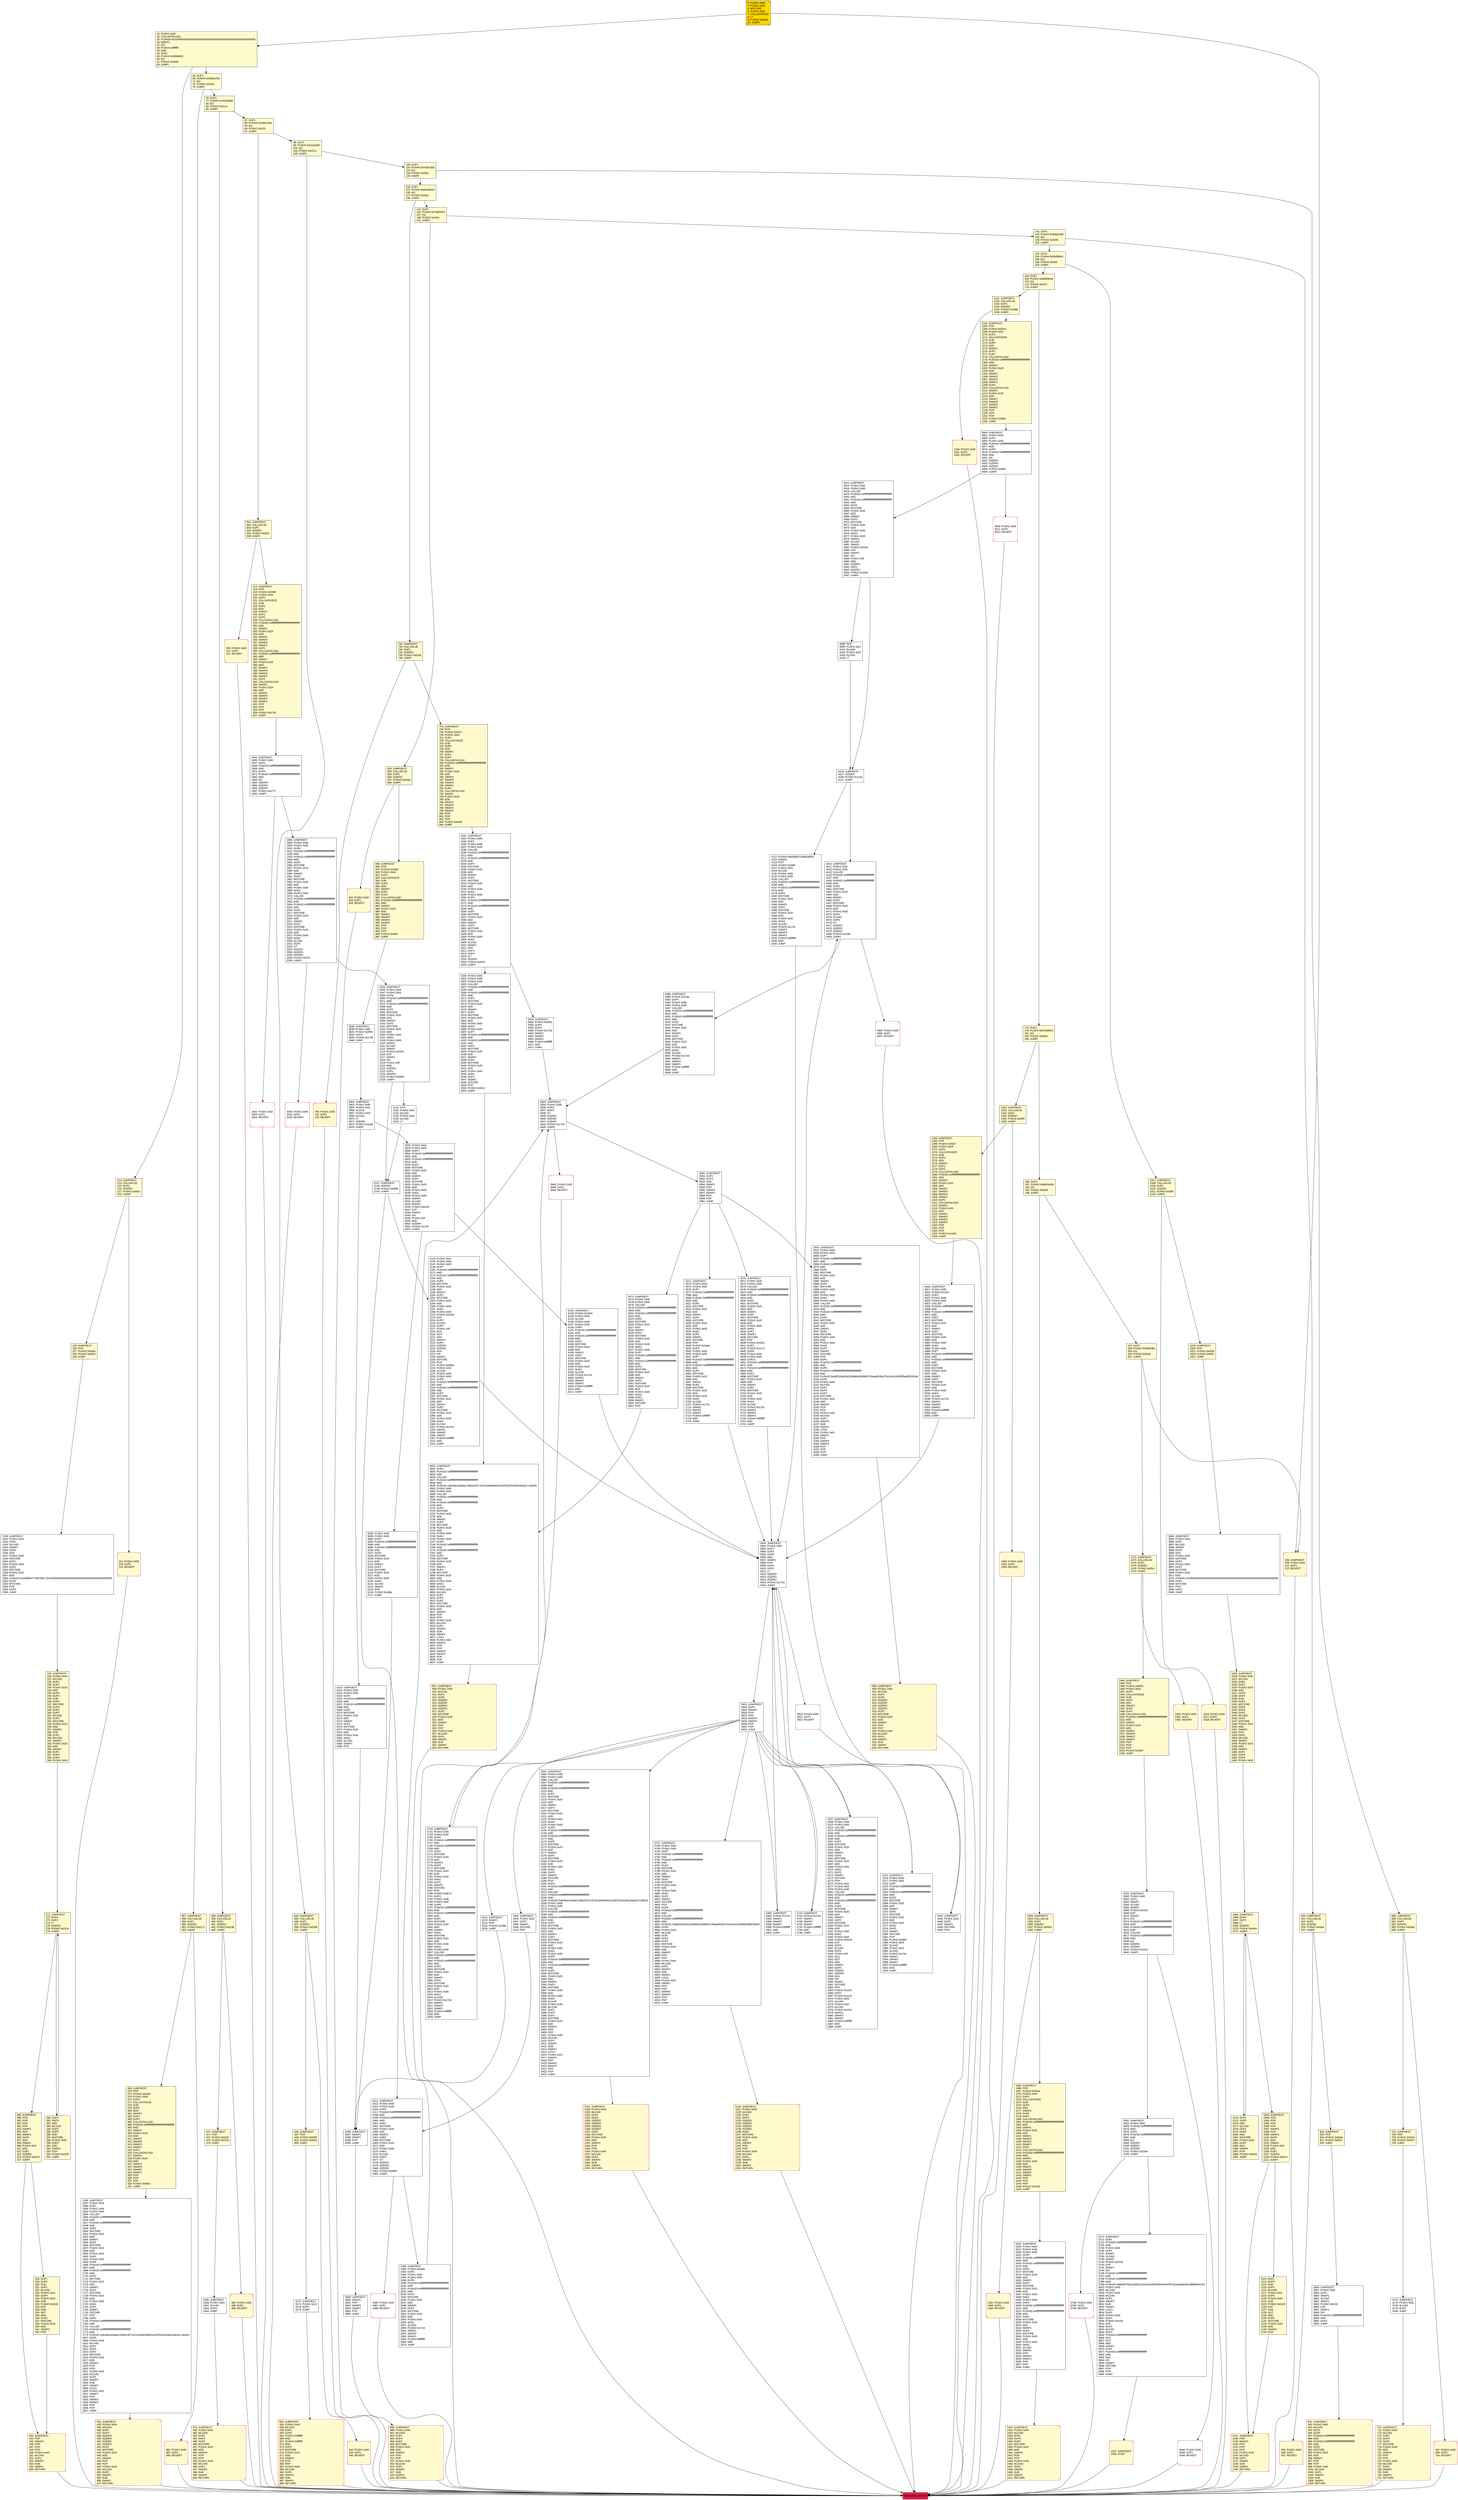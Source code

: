 digraph G {
bgcolor=transparent rankdir=UD;
node [shape=box style=filled color=black fillcolor=white fontname=arial fontcolor=black];
928 [label="928: PUSH1 0x00\l930: DUP1\l931: REVERT\l" fillcolor=lemonchiffon shape=Msquare color=crimson ];
76 [label="76: DUP1\l77: PUSH4 0x18160ddd\l82: EQ\l83: PUSH2 0x01ca\l86: JUMPI\l" fillcolor=lemonchiffon ];
3602 [label="3602: JUMPDEST\l3603: DUP4\l3604: PUSH20 0xffffffffffffffffffffffffffffffffffffffff\l3625: AND\l3626: CALLER\l3627: PUSH20 0xffffffffffffffffffffffffffffffffffffffff\l3648: AND\l3649: PUSH32 0x8c5be1e5ebec7d5bd14f71427d1e84f3dd0314c0f7b2291e5b200ac8c7c3b925\l3682: PUSH1 0x06\l3684: PUSH1 0x00\l3686: CALLER\l3687: PUSH20 0xffffffffffffffffffffffffffffffffffffffff\l3708: AND\l3709: PUSH20 0xffffffffffffffffffffffffffffffffffffffff\l3730: AND\l3731: DUP2\l3732: MSTORE\l3733: PUSH1 0x20\l3735: ADD\l3736: SWAP1\l3737: DUP2\l3738: MSTORE\l3739: PUSH1 0x20\l3741: ADD\l3742: PUSH1 0x00\l3744: SHA3\l3745: PUSH1 0x00\l3747: DUP9\l3748: PUSH20 0xffffffffffffffffffffffffffffffffffffffff\l3769: AND\l3770: PUSH20 0xffffffffffffffffffffffffffffffffffffffff\l3791: AND\l3792: DUP2\l3793: MSTORE\l3794: PUSH1 0x20\l3796: ADD\l3797: SWAP1\l3798: DUP2\l3799: MSTORE\l3800: PUSH1 0x20\l3802: ADD\l3803: PUSH1 0x00\l3805: SHA3\l3806: SLOAD\l3807: PUSH1 0x40\l3809: MLOAD\l3810: DUP1\l3811: DUP3\l3812: DUP2\l3813: MSTORE\l3814: PUSH1 0x20\l3816: ADD\l3817: SWAP2\l3818: POP\l3819: POP\l3820: PUSH1 0x40\l3822: MLOAD\l3823: DUP1\l3824: SWAP2\l3825: SUB\l3826: SWAP1\l3827: LOG3\l3828: PUSH1 0x01\l3830: SWAP2\l3831: POP\l3832: POP\l3833: SWAP3\l3834: SWAP2\l3835: POP\l3836: POP\l3837: JUMP\l" ];
213 [label="213: JUMPDEST\l214: CALLVALUE\l215: DUP1\l216: ISZERO\l217: PUSH2 0x00e1\l220: JUMPI\l" fillcolor=lemonchiffon ];
689 [label="689: JUMPDEST\l690: CALLVALUE\l691: DUP1\l692: ISZERO\l693: PUSH2 0x02bd\l696: JUMPI\l" fillcolor=lemonchiffon ];
5950 [label="5950: JUMPDEST\l5951: DUP2\l5952: DUP4\l5953: SUB\l5954: SWAP1\l5955: POP\l5956: SWAP3\l5957: SWAP2\l5958: POP\l5959: POP\l5960: JUMP\l" ];
4009 [label="4009: PUSH1 0x00\l4011: DUP1\l4012: REVERT\l" shape=Msquare color=crimson ];
4570 [label="4570: JUMPDEST\l4571: PUSH1 0x05\l4573: PUSH1 0x00\l4575: CALLER\l4576: PUSH20 0xffffffffffffffffffffffffffffffffffffffff\l4597: AND\l4598: PUSH20 0xffffffffffffffffffffffffffffffffffffffff\l4619: AND\l4620: DUP2\l4621: MSTORE\l4622: PUSH1 0x20\l4624: ADD\l4625: SWAP1\l4626: DUP2\l4627: MSTORE\l4628: PUSH1 0x20\l4630: ADD\l4631: PUSH1 0x00\l4633: SHA3\l4634: DUP2\l4635: SWAP1\l4636: SSTORE\l4637: POP\l4638: PUSH2 0x1281\l4641: DUP2\l4642: PUSH2 0x1273\l4645: DUP6\l4646: PUSH1 0x05\l4648: PUSH1 0x00\l4650: DUP10\l4651: PUSH20 0xffffffffffffffffffffffffffffffffffffffff\l4672: AND\l4673: PUSH20 0xffffffffffffffffffffffffffffffffffffffff\l4694: AND\l4695: DUP2\l4696: MSTORE\l4697: PUSH1 0x20\l4699: ADD\l4700: SWAP1\l4701: DUP2\l4702: MSTORE\l4703: PUSH1 0x20\l4705: ADD\l4706: PUSH1 0x00\l4708: SHA3\l4709: SLOAD\l4710: PUSH2 0x170c\l4713: SWAP1\l4714: SWAP2\l4715: SWAP1\l4716: PUSH4 0xffffffff\l4721: AND\l4722: JUMP\l" ];
271 [label="271: JUMPDEST\l272: DUP4\l273: DUP2\l274: LT\l275: ISZERO\l276: PUSH2 0x012a\l279: JUMPI\l" fillcolor=lemonchiffon ];
2571 [label="2571: JUMPDEST\l2572: PUSH1 0x05\l2574: PUSH1 0x00\l2576: DUP7\l2577: PUSH20 0xffffffffffffffffffffffffffffffffffffffff\l2598: AND\l2599: PUSH20 0xffffffffffffffffffffffffffffffffffffffff\l2620: AND\l2621: DUP2\l2622: MSTORE\l2623: PUSH1 0x20\l2625: ADD\l2626: SWAP1\l2627: DUP2\l2628: MSTORE\l2629: PUSH1 0x20\l2631: ADD\l2632: PUSH1 0x00\l2634: SHA3\l2635: DUP2\l2636: SWAP1\l2637: SSTORE\l2638: POP\l2639: PUSH2 0x0aa0\l2642: DUP3\l2643: PUSH1 0x05\l2645: PUSH1 0x00\l2647: DUP7\l2648: PUSH20 0xffffffffffffffffffffffffffffffffffffffff\l2669: AND\l2670: PUSH20 0xffffffffffffffffffffffffffffffffffffffff\l2691: AND\l2692: DUP2\l2693: MSTORE\l2694: PUSH1 0x20\l2696: ADD\l2697: SWAP1\l2698: DUP2\l2699: MSTORE\l2700: PUSH1 0x20\l2702: ADD\l2703: PUSH1 0x00\l2705: SHA3\l2706: SLOAD\l2707: PUSH2 0x170c\l2710: SWAP1\l2711: SWAP2\l2712: SWAP1\l2713: PUSH4 0xffffffff\l2718: AND\l2719: JUMP\l" ];
1327 [label="1327: JUMPDEST\l1328: PUSH1 0x40\l1330: MLOAD\l1331: DUP1\l1332: DUP3\l1333: ISZERO\l1334: ISZERO\l1335: ISZERO\l1336: ISZERO\l1337: DUP2\l1338: MSTORE\l1339: PUSH1 0x20\l1341: ADD\l1342: SWAP2\l1343: POP\l1344: POP\l1345: PUSH1 0x40\l1347: MLOAD\l1348: DUP1\l1349: SWAP2\l1350: SUB\l1351: SWAP1\l1352: RETURN\l" fillcolor=lemonchiffon shape=Msquare color=crimson ];
2485 [label="2485: PUSH1 0x00\l2487: DUP1\l2488: REVERT\l" shape=Msquare color=crimson ];
2404 [label="2404: JUMPDEST\l2405: PUSH1 0x02\l2407: DUP2\l2408: SWAP1\l2409: SSTORE\l2410: POP\l" ];
697 [label="697: PUSH1 0x00\l699: DUP1\l700: REVERT\l" fillcolor=lemonchiffon shape=Msquare color=crimson ];
1450 [label="1450: JUMPDEST\l1451: PUSH1 0x40\l1453: MLOAD\l1454: DUP1\l1455: DUP3\l1456: DUP2\l1457: MSTORE\l1458: PUSH1 0x20\l1460: ADD\l1461: SWAP2\l1462: POP\l1463: POP\l1464: PUSH1 0x40\l1466: MLOAD\l1467: DUP1\l1468: SWAP2\l1469: SUB\l1470: SWAP1\l1471: RETURN\l" fillcolor=lemonchiffon shape=Msquare color=crimson ];
3175 [label="3175: JUMPDEST\l3176: PUSH1 0x02\l3178: SLOAD\l3179: DUP2\l3180: JUMP\l" ];
807 [label="807: JUMPDEST\l808: PUSH1 0x40\l810: MLOAD\l811: DUP1\l812: DUP3\l813: ISZERO\l814: ISZERO\l815: ISZERO\l816: ISZERO\l817: DUP2\l818: MSTORE\l819: PUSH1 0x20\l821: ADD\l822: SWAP2\l823: POP\l824: POP\l825: PUSH1 0x40\l827: MLOAD\l828: DUP1\l829: SWAP2\l830: SUB\l831: SWAP1\l832: RETURN\l" fillcolor=lemonchiffon shape=Msquare color=crimson ];
298 [label="298: JUMPDEST\l299: POP\l300: POP\l301: POP\l302: POP\l303: SWAP1\l304: POP\l305: SWAP1\l306: DUP2\l307: ADD\l308: SWAP1\l309: PUSH1 0x1f\l311: AND\l312: DUP1\l313: ISZERO\l314: PUSH2 0x0157\l317: JUMPI\l" fillcolor=lemonchiffon ];
4488 [label="4488: JUMPDEST\l4489: PUSH2 0x11da\l4492: DUP4\l4493: PUSH1 0x05\l4495: PUSH1 0x00\l4497: CALLER\l4498: PUSH20 0xffffffffffffffffffffffffffffffffffffffff\l4519: AND\l4520: PUSH20 0xffffffffffffffffffffffffffffffffffffffff\l4541: AND\l4542: DUP2\l4543: MSTORE\l4544: PUSH1 0x20\l4546: ADD\l4547: SWAP1\l4548: DUP2\l4549: MSTORE\l4550: PUSH1 0x20\l4552: ADD\l4553: PUSH1 0x00\l4555: SHA3\l4556: SLOAD\l4557: PUSH2 0x172d\l4560: SWAP1\l4561: SWAP2\l4562: SWAP1\l4563: PUSH4 0xffffffff\l4568: AND\l4569: JUMP\l" ];
369 [label="369: JUMPDEST\l370: POP\l371: PUSH2 0x01b0\l374: PUSH1 0x04\l376: DUP1\l377: CALLDATASIZE\l378: SUB\l379: DUP2\l380: ADD\l381: SWAP1\l382: DUP1\l383: DUP1\l384: CALLDATALOAD\l385: PUSH20 0xffffffffffffffffffffffffffffffffffffffff\l406: AND\l407: SWAP1\l408: PUSH1 0x20\l410: ADD\l411: SWAP1\l412: SWAP3\l413: SWAP2\l414: SWAP1\l415: DUP1\l416: CALLDATALOAD\l417: SWAP1\l418: PUSH1 0x20\l420: ADD\l421: SWAP1\l422: SWAP3\l423: SWAP2\l424: SWAP1\l425: POP\l426: POP\l427: POP\l428: PUSH2 0x063c\l431: JUMP\l" fillcolor=lemonchiffon ];
642 [label="642: PUSH1 0x00\l644: DUP1\l645: REVERT\l" fillcolor=lemonchiffon shape=Msquare color=crimson ];
4484 [label="4484: PUSH1 0x00\l4486: DUP1\l4487: REVERT\l" shape=Msquare color=crimson ];
3856 [label="3856: JUMPDEST\l3857: PUSH1 0x00\l3859: DUP1\l3860: SWAP1\l3861: SLOAD\l3862: SWAP1\l3863: PUSH2 0x0100\l3866: EXP\l3867: SWAP1\l3868: DIV\l3869: PUSH20 0xffffffffffffffffffffffffffffffffffffffff\l3890: AND\l3891: DUP2\l3892: JUMP\l" ];
1159 [label="1159: PUSH1 0x00\l1161: DUP1\l1162: REVERT\l" fillcolor=lemonchiffon shape=Msquare color=crimson ];
1596 [label="1596: JUMPDEST\l1597: PUSH1 0x00\l1599: DUP2\l1600: PUSH1 0x06\l1602: PUSH1 0x00\l1604: CALLER\l1605: PUSH20 0xffffffffffffffffffffffffffffffffffffffff\l1626: AND\l1627: PUSH20 0xffffffffffffffffffffffffffffffffffffffff\l1648: AND\l1649: DUP2\l1650: MSTORE\l1651: PUSH1 0x20\l1653: ADD\l1654: SWAP1\l1655: DUP2\l1656: MSTORE\l1657: PUSH1 0x20\l1659: ADD\l1660: PUSH1 0x00\l1662: SHA3\l1663: PUSH1 0x00\l1665: DUP6\l1666: PUSH20 0xffffffffffffffffffffffffffffffffffffffff\l1687: AND\l1688: PUSH20 0xffffffffffffffffffffffffffffffffffffffff\l1709: AND\l1710: DUP2\l1711: MSTORE\l1712: PUSH1 0x20\l1714: ADD\l1715: SWAP1\l1716: DUP2\l1717: MSTORE\l1718: PUSH1 0x20\l1720: ADD\l1721: PUSH1 0x00\l1723: SHA3\l1724: DUP2\l1725: SWAP1\l1726: SSTORE\l1727: POP\l1728: DUP3\l1729: PUSH20 0xffffffffffffffffffffffffffffffffffffffff\l1750: AND\l1751: CALLER\l1752: PUSH20 0xffffffffffffffffffffffffffffffffffffffff\l1773: AND\l1774: PUSH32 0x8c5be1e5ebec7d5bd14f71427d1e84f3dd0314c0f7b2291e5b200ac8c7c3b925\l1807: DUP5\l1808: PUSH1 0x40\l1810: MLOAD\l1811: DUP1\l1812: DUP3\l1813: DUP2\l1814: MSTORE\l1815: PUSH1 0x20\l1817: ADD\l1818: SWAP2\l1819: POP\l1820: POP\l1821: PUSH1 0x40\l1823: MLOAD\l1824: DUP1\l1825: SWAP2\l1826: SUB\l1827: SWAP1\l1828: LOG3\l1829: PUSH1 0x01\l1831: SWAP1\l1832: POP\l1833: SWAP3\l1834: SWAP2\l1835: POP\l1836: POP\l1837: JUMP\l" ];
655 [label="655: JUMPDEST\l656: PUSH1 0x40\l658: MLOAD\l659: DUP1\l660: DUP3\l661: PUSH4 0xffffffff\l666: AND\l667: PUSH4 0xffffffff\l672: AND\l673: DUP2\l674: MSTORE\l675: PUSH1 0x20\l677: ADD\l678: SWAP2\l679: POP\l680: POP\l681: PUSH1 0x40\l683: MLOAD\l684: DUP1\l685: SWAP2\l686: SUB\l687: SWAP1\l688: RETURN\l" fillcolor=lemonchiffon shape=Msquare color=crimson ];
920 [label="920: JUMPDEST\l921: CALLVALUE\l922: DUP1\l923: ISZERO\l924: PUSH2 0x03a4\l927: JUMPI\l" fillcolor=lemonchiffon ];
1905 [label="1905: JUMPDEST\l1906: PUSH1 0x06\l1908: PUSH1 0x00\l1910: DUP6\l1911: PUSH20 0xffffffffffffffffffffffffffffffffffffffff\l1932: AND\l1933: PUSH20 0xffffffffffffffffffffffffffffffffffffffff\l1954: AND\l1955: DUP2\l1956: MSTORE\l1957: PUSH1 0x20\l1959: ADD\l1960: SWAP1\l1961: DUP2\l1962: MSTORE\l1963: PUSH1 0x20\l1965: ADD\l1966: PUSH1 0x00\l1968: SHA3\l1969: PUSH1 0x00\l1971: CALLER\l1972: PUSH20 0xffffffffffffffffffffffffffffffffffffffff\l1993: AND\l1994: PUSH20 0xffffffffffffffffffffffffffffffffffffffff\l2015: AND\l2016: DUP2\l2017: MSTORE\l2018: PUSH1 0x20\l2020: ADD\l2021: SWAP1\l2022: DUP2\l2023: MSTORE\l2024: PUSH1 0x20\l2026: ADD\l2027: PUSH1 0x00\l2029: SHA3\l2030: SLOAD\l2031: DUP3\l2032: GT\l2033: ISZERO\l2034: ISZERO\l2035: ISZERO\l2036: PUSH2 0x07fc\l2039: JUMPI\l" ];
6219 [label="6219: JUMPDEST\l6220: PUSH1 0x05\l6222: PUSH1 0x00\l6224: DUP4\l6225: PUSH20 0xffffffffffffffffffffffffffffffffffffffff\l6246: AND\l6247: PUSH20 0xffffffffffffffffffffffffffffffffffffffff\l6268: AND\l6269: DUP2\l6270: MSTORE\l6271: PUSH1 0x20\l6273: ADD\l6274: SWAP1\l6275: DUP2\l6276: MSTORE\l6277: PUSH1 0x20\l6279: ADD\l6280: PUSH1 0x00\l6282: SHA3\l6283: SLOAD\l6284: SWAP1\l6285: POP\l" ];
898 [label="898: JUMPDEST\l899: PUSH1 0x40\l901: MLOAD\l902: DUP1\l903: DUP3\l904: DUP2\l905: MSTORE\l906: PUSH1 0x20\l908: ADD\l909: SWAP2\l910: POP\l911: POP\l912: PUSH1 0x40\l914: MLOAD\l915: DUP1\l916: SWAP2\l917: SUB\l918: SWAP1\l919: RETURN\l" fillcolor=lemonchiffon shape=Msquare color=crimson ];
1365 [label="1365: JUMPDEST\l1366: POP\l1367: PUSH2 0x05aa\l1370: PUSH1 0x04\l1372: DUP1\l1373: CALLDATASIZE\l1374: SUB\l1375: DUP2\l1376: ADD\l1377: SWAP1\l1378: DUP1\l1379: DUP1\l1380: CALLDATALOAD\l1381: PUSH20 0xffffffffffffffffffffffffffffffffffffffff\l1402: AND\l1403: SWAP1\l1404: PUSH1 0x20\l1406: ADD\l1407: SWAP1\l1408: SWAP3\l1409: SWAP2\l1410: SWAP1\l1411: DUP1\l1412: CALLDATALOAD\l1413: PUSH20 0xffffffffffffffffffffffffffffffffffffffff\l1434: AND\l1435: SWAP1\l1436: PUSH1 0x20\l1438: ADD\l1439: SWAP1\l1440: SWAP3\l1441: SWAP2\l1442: SWAP1\l1443: POP\l1444: POP\l1445: POP\l1446: PUSH2 0x1530\l1449: JUMP\l" fillcolor=lemonchiffon ];
175 [label="175: DUP1\l176: PUSH4 0xd73dd623\l181: EQ\l182: PUSH2 0x04e4\l185: JUMPI\l" fillcolor=lemonchiffon ];
318 [label="318: DUP1\l319: DUP3\l320: SUB\l321: DUP1\l322: MLOAD\l323: PUSH1 0x01\l325: DUP4\l326: PUSH1 0x20\l328: SUB\l329: PUSH2 0x0100\l332: EXP\l333: SUB\l334: NOT\l335: AND\l336: DUP2\l337: MSTORE\l338: PUSH1 0x20\l340: ADD\l341: SWAP2\l342: POP\l" fillcolor=lemonchiffon ];
5976 [label="5976: PUSH1 0x04\l5978: PUSH1 0x00\l5980: DUP4\l5981: PUSH20 0xffffffffffffffffffffffffffffffffffffffff\l6002: AND\l6003: PUSH20 0xffffffffffffffffffffffffffffffffffffffff\l6024: AND\l6025: DUP2\l6026: MSTORE\l6027: PUSH1 0x20\l6029: ADD\l6030: SWAP1\l6031: DUP2\l6032: MSTORE\l6033: PUSH1 0x20\l6035: ADD\l6036: PUSH1 0x00\l6038: SHA3\l6039: PUSH1 0x00\l6041: SWAP1\l6042: SLOAD\l6043: SWAP1\l6044: PUSH2 0x0100\l6047: EXP\l6048: SWAP1\l6049: DIV\l6050: PUSH1 0xff\l6052: AND\l6053: ISZERO\l6054: PUSH2 0x17f0\l6057: JUMPI\l" ];
5424 [label="5424: JUMPDEST\l5425: PUSH1 0x00\l5427: PUSH1 0x06\l5429: PUSH1 0x00\l5431: DUP5\l5432: PUSH20 0xffffffffffffffffffffffffffffffffffffffff\l5453: AND\l5454: PUSH20 0xffffffffffffffffffffffffffffffffffffffff\l5475: AND\l5476: DUP2\l5477: MSTORE\l5478: PUSH1 0x20\l5480: ADD\l5481: SWAP1\l5482: DUP2\l5483: MSTORE\l5484: PUSH1 0x20\l5486: ADD\l5487: PUSH1 0x00\l5489: SHA3\l5490: PUSH1 0x00\l5492: DUP4\l5493: PUSH20 0xffffffffffffffffffffffffffffffffffffffff\l5514: AND\l5515: PUSH20 0xffffffffffffffffffffffffffffffffffffffff\l5536: AND\l5537: DUP2\l5538: MSTORE\l5539: PUSH1 0x20\l5541: ADD\l5542: SWAP1\l5543: DUP2\l5544: MSTORE\l5545: PUSH1 0x20\l5547: ADD\l5548: PUSH1 0x00\l5550: SHA3\l5551: SLOAD\l5552: SWAP1\l5553: POP\l5554: SWAP3\l5555: SWAP2\l5556: POP\l5557: POP\l5558: JUMP\l" ];
470 [label="470: JUMPDEST\l471: POP\l472: PUSH2 0x01df\l475: PUSH2 0x072e\l478: JUMP\l" fillcolor=lemonchiffon ];
4389 [label="4389: JUMPDEST\l4390: PUSH2 0x170c\l4393: SWAP1\l4394: SWAP2\l4395: SWAP1\l4396: PUSH4 0xffffffff\l4401: AND\l4402: JUMP\l" ];
5710 [label="5710: JUMPDEST\l5711: DUP1\l5712: PUSH20 0xffffffffffffffffffffffffffffffffffffffff\l5733: AND\l5734: PUSH1 0x00\l5736: DUP1\l5737: SWAP1\l5738: SLOAD\l5739: SWAP1\l5740: PUSH2 0x0100\l5743: EXP\l5744: SWAP1\l5745: DIV\l5746: PUSH20 0xffffffffffffffffffffffffffffffffffffffff\l5767: AND\l5768: PUSH20 0xffffffffffffffffffffffffffffffffffffffff\l5789: AND\l5790: PUSH32 0x8be0079c531659141344cd1fd0a4f28419497f9722a3daafe3b4186f6b6457e0\l5823: PUSH1 0x40\l5825: MLOAD\l5826: PUSH1 0x40\l5828: MLOAD\l5829: DUP1\l5830: SWAP2\l5831: SUB\l5832: SWAP1\l5833: LOG3\l5834: DUP1\l5835: PUSH1 0x00\l5837: DUP1\l5838: PUSH2 0x0100\l5841: EXP\l5842: DUP2\l5843: SLOAD\l5844: DUP2\l5845: PUSH20 0xffffffffffffffffffffffffffffffffffffffff\l5866: MUL\l5867: NOT\l5868: AND\l5869: SWAP1\l5870: DUP4\l5871: PUSH20 0xffffffffffffffffffffffffffffffffffffffff\l5892: AND\l5893: MUL\l5894: OR\l5895: SWAP1\l5896: SSTORE\l5897: POP\l5898: POP\l5899: JUMP\l" ];
142 [label="142: DUP1\l143: PUSH4 0x8da5cb5b\l148: EQ\l149: PUSH2 0x0398\l152: JUMPI\l" fillcolor=lemonchiffon ];
5650 [label="5650: JUMPDEST\l5651: PUSH1 0x00\l5653: PUSH20 0xffffffffffffffffffffffffffffffffffffffff\l5674: AND\l5675: DUP2\l5676: PUSH20 0xffffffffffffffffffffffffffffffffffffffff\l5697: AND\l5698: EQ\l5699: ISZERO\l5700: ISZERO\l5701: ISZERO\l5702: PUSH2 0x164e\l5705: JUMPI\l" ];
6212 [label="6212: JUMPDEST\l6213: SWAP1\l6214: POP\l6215: PUSH2 0x188e\l6218: JUMP\l" ];
4403 [label="4403: JUMPDEST\l4404: PUSH1 0x02\l4406: DUP2\l4407: SWAP1\l4408: SSTORE\l4409: POP\l" ];
98 [label="98: DUP1\l99: PUSH4 0x313ce567\l104: EQ\l105: PUSH2 0x027a\l108: JUMPI\l" fillcolor=lemonchiffon ];
1472 [label="1472: JUMPDEST\l1473: CALLVALUE\l1474: DUP1\l1475: ISZERO\l1476: PUSH2 0x05cc\l1479: JUMPI\l" fillcolor=lemonchiffon ];
740 [label="740: PUSH1 0x00\l742: DUP1\l743: REVERT\l" fillcolor=lemonchiffon shape=Msquare color=crimson ];
1844 [label="1844: JUMPDEST\l1845: PUSH1 0x00\l1847: DUP1\l1848: PUSH20 0xffffffffffffffffffffffffffffffffffffffff\l1869: AND\l1870: DUP4\l1871: PUSH20 0xffffffffffffffffffffffffffffffffffffffff\l1892: AND\l1893: EQ\l1894: ISZERO\l1895: ISZERO\l1896: ISZERO\l1897: PUSH2 0x0771\l1900: JUMPI\l" ];
833 [label="833: JUMPDEST\l834: CALLVALUE\l835: DUP1\l836: ISZERO\l837: PUSH2 0x034d\l840: JUMPI\l" fillcolor=lemonchiffon ];
1260 [label="1260: PUSH1 0x00\l1262: DUP1\l1263: REVERT\l" fillcolor=lemonchiffon shape=Msquare color=crimson ];
5923 [label="5923: JUMPDEST\l5924: DUP1\l5925: SWAP2\l5926: POP\l5927: POP\l5928: SWAP3\l5929: SWAP2\l5930: POP\l5931: POP\l5932: JUMP\l" ];
4410 [label="4410: JUMPDEST\l4411: PUSH1 0x05\l4413: PUSH1 0x00\l4415: CALLER\l4416: PUSH20 0xffffffffffffffffffffffffffffffffffffffff\l4437: AND\l4438: PUSH20 0xffffffffffffffffffffffffffffffffffffffff\l4459: AND\l4460: DUP2\l4461: MSTORE\l4462: PUSH1 0x20\l4464: ADD\l4465: SWAP1\l4466: DUP2\l4467: MSTORE\l4468: PUSH1 0x20\l4470: ADD\l4471: PUSH1 0x00\l4473: SHA3\l4474: SLOAD\l4475: DUP4\l4476: GT\l4477: ISZERO\l4478: ISZERO\l4479: ISZERO\l4480: PUSH2 0x1188\l4483: JUMPI\l" ];
1112 [label="1112: DUP1\l1113: DUP3\l1114: SUB\l1115: DUP1\l1116: MLOAD\l1117: PUSH1 0x01\l1119: DUP4\l1120: PUSH1 0x20\l1122: SUB\l1123: PUSH2 0x0100\l1126: EXP\l1127: SUB\l1128: NOT\l1129: AND\l1130: DUP2\l1131: MSTORE\l1132: PUSH1 0x20\l1134: ADD\l1135: SWAP2\l1136: POP\l" fillcolor=lemonchiffon ];
1015 [label="1015: PUSH1 0x00\l1017: DUP1\l1018: REVERT\l" fillcolor=lemonchiffon shape=Msquare color=crimson ];
2040 [label="2040: PUSH1 0x00\l2042: DUP1\l2043: REVERT\l" shape=Msquare color=crimson ];
2137 [label="2137: JUMPDEST\l2138: ISZERO\l2139: PUSH2 0x096b\l2142: JUMPI\l" ];
501 [label="501: JUMPDEST\l502: CALLVALUE\l503: DUP1\l504: ISZERO\l505: PUSH2 0x0201\l508: JUMPI\l" fillcolor=lemonchiffon ];
234 [label="234: JUMPDEST\l235: PUSH1 0x40\l237: MLOAD\l238: DUP1\l239: DUP1\l240: PUSH1 0x20\l242: ADD\l243: DUP3\l244: DUP2\l245: SUB\l246: DUP3\l247: MSTORE\l248: DUP4\l249: DUP2\l250: DUP2\l251: MLOAD\l252: DUP2\l253: MSTORE\l254: PUSH1 0x20\l256: ADD\l257: SWAP2\l258: POP\l259: DUP1\l260: MLOAD\l261: SWAP1\l262: PUSH1 0x20\l264: ADD\l265: SWAP1\l266: DUP1\l267: DUP4\l268: DUP4\l269: PUSH1 0x00\l" fillcolor=lemonchiffon ];
744 [label="744: JUMPDEST\l745: POP\l746: PUSH2 0x0327\l749: PUSH1 0x04\l751: DUP1\l752: CALLDATASIZE\l753: SUB\l754: DUP2\l755: ADD\l756: SWAP1\l757: DUP1\l758: DUP1\l759: CALLDATALOAD\l760: PUSH20 0xffffffffffffffffffffffffffffffffffffffff\l781: AND\l782: SWAP1\l783: PUSH1 0x20\l785: ADD\l786: SWAP1\l787: SWAP3\l788: SWAP2\l789: SWAP1\l790: DUP1\l791: CALLDATALOAD\l792: SWAP1\l793: PUSH1 0x20\l795: ADD\l796: SWAP1\l797: SWAP3\l798: SWAP2\l799: SWAP1\l800: POP\l801: POP\l802: POP\l803: PUSH2 0x0c6d\l806: JUMP\l" fillcolor=lemonchiffon ];
357 [label="357: JUMPDEST\l358: CALLVALUE\l359: DUP1\l360: ISZERO\l361: PUSH2 0x0171\l364: JUMPI\l" fillcolor=lemonchiffon ];
509 [label="509: PUSH1 0x00\l511: DUP1\l512: REVERT\l" fillcolor=lemonchiffon shape=Msquare color=crimson ];
608 [label="608: JUMPDEST\l609: PUSH1 0x40\l611: MLOAD\l612: DUP1\l613: DUP3\l614: ISZERO\l615: ISZERO\l616: ISZERO\l617: ISZERO\l618: DUP2\l619: MSTORE\l620: PUSH1 0x20\l622: ADD\l623: SWAP2\l624: POP\l625: POP\l626: PUSH1 0x40\l628: MLOAD\l629: DUP1\l630: SWAP2\l631: SUB\l632: SWAP1\l633: RETURN\l" fillcolor=lemonchiffon shape=Msquare color=crimson ];
732 [label="732: JUMPDEST\l733: CALLVALUE\l734: DUP1\l735: ISZERO\l736: PUSH2 0x02e8\l739: JUMPI\l" fillcolor=lemonchiffon ];
2720 [label="2720: JUMPDEST\l2721: PUSH1 0x05\l2723: PUSH1 0x00\l2725: DUP6\l2726: PUSH20 0xffffffffffffffffffffffffffffffffffffffff\l2747: AND\l2748: PUSH20 0xffffffffffffffffffffffffffffffffffffffff\l2769: AND\l2770: DUP2\l2771: MSTORE\l2772: PUSH1 0x20\l2774: ADD\l2775: SWAP1\l2776: DUP2\l2777: MSTORE\l2778: PUSH1 0x20\l2780: ADD\l2781: PUSH1 0x00\l2783: SHA3\l2784: DUP2\l2785: SWAP1\l2786: SSTORE\l2787: POP\l2788: PUSH2 0x0b72\l2791: DUP3\l2792: PUSH1 0x06\l2794: PUSH1 0x00\l2796: DUP8\l2797: PUSH20 0xffffffffffffffffffffffffffffffffffffffff\l2818: AND\l2819: PUSH20 0xffffffffffffffffffffffffffffffffffffffff\l2840: AND\l2841: DUP2\l2842: MSTORE\l2843: PUSH1 0x20\l2845: ADD\l2846: SWAP1\l2847: DUP2\l2848: MSTORE\l2849: PUSH1 0x20\l2851: ADD\l2852: PUSH1 0x00\l2854: SHA3\l2855: PUSH1 0x00\l2857: CALLER\l2858: PUSH20 0xffffffffffffffffffffffffffffffffffffffff\l2879: AND\l2880: PUSH20 0xffffffffffffffffffffffffffffffffffffffff\l2901: AND\l2902: DUP2\l2903: MSTORE\l2904: PUSH1 0x20\l2906: ADD\l2907: SWAP1\l2908: DUP2\l2909: MSTORE\l2910: PUSH1 0x20\l2912: ADD\l2913: PUSH1 0x00\l2915: SHA3\l2916: SLOAD\l2917: PUSH2 0x172d\l2920: SWAP1\l2921: SWAP2\l2922: SWAP1\l2923: PUSH4 0xffffffff\l2928: AND\l2929: JUMP\l" ];
0 [label="0: PUSH1 0x80\l2: PUSH1 0x40\l4: MSTORE\l5: PUSH1 0x04\l7: CALLDATASIZE\l8: LT\l9: PUSH2 0x00d0\l12: JUMPI\l" fillcolor=lemonchiffon shape=Msquare fillcolor=gold ];
13 [label="13: PUSH1 0x00\l15: CALLDATALOAD\l16: PUSH29 0x0100000000000000000000000000000000000000000000000000000000\l46: SWAP1\l47: DIV\l48: PUSH4 0xffffffff\l53: AND\l54: DUP1\l55: PUSH4 0x06fdde03\l60: EQ\l61: PUSH2 0x00d5\l64: JUMPI\l" fillcolor=lemonchiffon ];
197 [label="197: DUP1\l198: PUSH4 0xf2fde38b\l203: EQ\l204: PUSH2 0x05c0\l207: JUMPI\l" fillcolor=lemonchiffon ];
1019 [label="1019: JUMPDEST\l1020: POP\l1021: PUSH2 0x0404\l1024: PUSH2 0x0f35\l1027: JUMP\l" fillcolor=lemonchiffon ];
1480 [label="1480: PUSH1 0x00\l1482: DUP1\l1483: REVERT\l" fillcolor=lemonchiffon shape=Msquare color=crimson ];
4723 [label="4723: JUMPDEST\l4724: PUSH2 0x170c\l4727: SWAP1\l4728: SWAP2\l4729: SWAP1\l4730: PUSH4 0xffffffff\l4735: AND\l4736: JUMP\l" ];
1264 [label="1264: JUMPDEST\l1265: POP\l1266: PUSH2 0x052f\l1269: PUSH1 0x04\l1271: DUP1\l1272: CALLDATASIZE\l1273: SUB\l1274: DUP2\l1275: ADD\l1276: SWAP1\l1277: DUP1\l1278: DUP1\l1279: CALLDATALOAD\l1280: PUSH20 0xffffffffffffffffffffffffffffffffffffffff\l1301: AND\l1302: SWAP1\l1303: PUSH1 0x20\l1305: ADD\l1306: SWAP1\l1307: SWAP3\l1308: SWAP2\l1309: SWAP1\l1310: DUP1\l1311: CALLDATALOAD\l1312: SWAP1\l1313: PUSH1 0x20\l1315: ADD\l1316: SWAP1\l1317: SWAP3\l1318: SWAP2\l1319: SWAP1\l1320: POP\l1321: POP\l1322: POP\l1323: PUSH2 0x1334\l1326: JUMP\l" fillcolor=lemonchiffon ];
479 [label="479: JUMPDEST\l480: PUSH1 0x40\l482: MLOAD\l483: DUP1\l484: DUP3\l485: DUP2\l486: MSTORE\l487: PUSH1 0x20\l489: ADD\l490: SWAP2\l491: POP\l492: POP\l493: PUSH1 0x40\l495: MLOAD\l496: DUP1\l497: SWAP2\l498: SUB\l499: SWAP1\l500: RETURN\l" fillcolor=lemonchiffon shape=Msquare color=crimson ];
131 [label="131: DUP1\l132: PUSH4 0x70a08231\l137: EQ\l138: PUSH2 0x0341\l141: JUMPI\l" fillcolor=lemonchiffon ];
3838 [label="3838: JUMPDEST\l3839: PUSH1 0x00\l3841: PUSH2 0x0f09\l3844: DUP3\l3845: PUSH2 0x1749\l3848: JUMP\l" ];
4106 [label="4106: JUMPDEST\l4107: ISZERO\l4108: PUSH2 0x113a\l4111: JUMPI\l" ];
466 [label="466: PUSH1 0x00\l468: DUP1\l469: REVERT\l" fillcolor=lemonchiffon shape=Msquare color=crimson ];
5933 [label="5933: JUMPDEST\l5934: PUSH1 0x00\l5936: DUP3\l5937: DUP3\l5938: GT\l5939: ISZERO\l5940: ISZERO\l5941: ISZERO\l5942: PUSH2 0x173e\l5945: JUMPI\l" ];
710 [label="710: JUMPDEST\l711: PUSH1 0x40\l713: MLOAD\l714: DUP1\l715: DUP3\l716: DUP2\l717: MSTORE\l718: PUSH1 0x20\l720: ADD\l721: SWAP2\l722: POP\l723: POP\l724: PUSH1 0x40\l726: MLOAD\l727: DUP1\l728: SWAP2\l729: SUB\l730: SWAP1\l731: RETURN\l" fillcolor=lemonchiffon shape=Msquare color=crimson ];
1353 [label="1353: JUMPDEST\l1354: CALLVALUE\l1355: DUP1\l1356: ISZERO\l1357: PUSH2 0x0555\l1360: JUMPI\l" fillcolor=lemonchiffon ];
1838 [label="1838: JUMPDEST\l1839: PUSH1 0x01\l1841: SLOAD\l1842: DUP2\l1843: JUMP\l" ];
65 [label="65: DUP1\l66: PUSH4 0x095ea7b3\l71: EQ\l72: PUSH2 0x0165\l75: JUMPI\l" fillcolor=lemonchiffon ];
6058 [label="6058: PUSH1 0x05\l6060: PUSH1 0x00\l6062: DUP4\l6063: PUSH20 0xffffffffffffffffffffffffffffffffffffffff\l6084: AND\l6085: PUSH20 0xffffffffffffffffffffffffffffffffffffffff\l6106: AND\l6107: DUP2\l6108: MSTORE\l6109: PUSH1 0x20\l6111: ADD\l6112: SWAP1\l6113: DUP2\l6114: MSTORE\l6115: PUSH1 0x20\l6117: ADD\l6118: PUSH1 0x00\l6120: SHA3\l6121: SLOAD\l6122: SWAP1\l6123: POP\l6124: PUSH2 0x188e\l6127: JUMP\l" ];
221 [label="221: PUSH1 0x00\l223: DUP1\l224: REVERT\l" fillcolor=lemonchiffon shape=Msquare color=crimson ];
4013 [label="4013: JUMPDEST\l4014: PUSH1 0x04\l4016: PUSH1 0x00\l4018: CALLER\l4019: PUSH20 0xffffffffffffffffffffffffffffffffffffffff\l4040: AND\l4041: PUSH20 0xffffffffffffffffffffffffffffffffffffffff\l4062: AND\l4063: DUP2\l4064: MSTORE\l4065: PUSH1 0x20\l4067: ADD\l4068: SWAP1\l4069: DUP2\l4070: MSTORE\l4071: PUSH1 0x20\l4073: ADD\l4074: PUSH1 0x00\l4076: SHA3\l4077: PUSH1 0x00\l4079: SWAP1\l4080: SLOAD\l4081: SWAP1\l4082: PUSH2 0x0100\l4085: EXP\l4086: SWAP1\l4087: DIV\l4088: PUSH1 0xff\l4090: AND\l4091: ISZERO\l4092: DUP1\l4093: ISZERO\l4094: PUSH2 0x100a\l4097: JUMPI\l" ];
109 [label="109: DUP1\l110: PUSH4 0x410b1da8\l115: EQ\l116: PUSH2 0x02b1\l119: JUMPI\l" fillcolor=lemonchiffon ];
225 [label="225: JUMPDEST\l226: POP\l227: PUSH2 0x00ea\l230: PUSH2 0x0603\l233: JUMP\l" fillcolor=lemonchiffon ];
2930 [label="2930: JUMPDEST\l2931: PUSH1 0x06\l2933: PUSH1 0x00\l2935: DUP7\l2936: PUSH20 0xffffffffffffffffffffffffffffffffffffffff\l2957: AND\l2958: PUSH20 0xffffffffffffffffffffffffffffffffffffffff\l2979: AND\l2980: DUP2\l2981: MSTORE\l2982: PUSH1 0x20\l2984: ADD\l2985: SWAP1\l2986: DUP2\l2987: MSTORE\l2988: PUSH1 0x20\l2990: ADD\l2991: PUSH1 0x00\l2993: SHA3\l2994: PUSH1 0x00\l2996: CALLER\l2997: PUSH20 0xffffffffffffffffffffffffffffffffffffffff\l3018: AND\l3019: PUSH20 0xffffffffffffffffffffffffffffffffffffffff\l3040: AND\l3041: DUP2\l3042: MSTORE\l3043: PUSH1 0x20\l3045: ADD\l3046: SWAP1\l3047: DUP2\l3048: MSTORE\l3049: PUSH1 0x20\l3051: ADD\l3052: PUSH1 0x00\l3054: SHA3\l3055: DUP2\l3056: SWAP1\l3057: SSTORE\l3058: POP\l3059: DUP3\l3060: PUSH20 0xffffffffffffffffffffffffffffffffffffffff\l3081: AND\l3082: DUP5\l3083: PUSH20 0xffffffffffffffffffffffffffffffffffffffff\l3104: AND\l3105: PUSH32 0xddf252ad1be2c89b69c2b068fc378daa952ba7f163c4a11628f55a4df523b3ef\l3138: DUP5\l3139: PUSH1 0x40\l3141: MLOAD\l3142: DUP1\l3143: DUP3\l3144: DUP2\l3145: MSTORE\l3146: PUSH1 0x20\l3148: ADD\l3149: SWAP2\l3150: POP\l3151: POP\l3152: PUSH1 0x40\l3154: MLOAD\l3155: DUP1\l3156: SWAP2\l3157: SUB\l3158: SWAP1\l3159: LOG3\l3160: PUSH1 0x01\l3162: SWAP1\l3163: POP\l3164: SWAP4\l3165: SWAP3\l3166: POP\l3167: POP\l3168: POP\l3169: JUMP\l" ];
432 [label="432: JUMPDEST\l433: PUSH1 0x40\l435: MLOAD\l436: DUP1\l437: DUP3\l438: ISZERO\l439: ISZERO\l440: ISZERO\l441: ISZERO\l442: DUP2\l443: MSTORE\l444: PUSH1 0x20\l446: ADD\l447: SWAP2\l448: POP\l449: POP\l450: PUSH1 0x40\l452: MLOAD\l453: DUP1\l454: SWAP2\l455: SUB\l456: SWAP1\l457: RETURN\l" fillcolor=lemonchiffon shape=Msquare color=crimson ];
164 [label="164: DUP1\l165: PUSH4 0xa9059cbb\l170: EQ\l171: PUSH2 0x047f\l174: JUMPI\l" fillcolor=lemonchiffon ];
701 [label="701: JUMPDEST\l702: POP\l703: PUSH2 0x02c6\l706: PUSH2 0x0c67\l709: JUMP\l" fillcolor=lemonchiffon ];
6291 [label="6291: EXIT BLOCK\l" fillcolor=crimson ];
634 [label="634: JUMPDEST\l635: CALLVALUE\l636: DUP1\l637: ISZERO\l638: PUSH2 0x0286\l641: JUMPI\l" fillcolor=lemonchiffon ];
3950 [label="3950: JUMPDEST\l3951: PUSH1 0x00\l3953: DUP1\l3954: PUSH1 0x00\l3956: PUSH20 0xffffffffffffffffffffffffffffffffffffffff\l3977: AND\l3978: DUP5\l3979: PUSH20 0xffffffffffffffffffffffffffffffffffffffff\l4000: AND\l4001: EQ\l4002: ISZERO\l4003: ISZERO\l4004: ISZERO\l4005: PUSH2 0x0fad\l4008: JUMPI\l" ];
1537 [label="1537: JUMPDEST\l1538: STOP\l" fillcolor=lemonchiffon shape=Msquare color=crimson ];
87 [label="87: DUP1\l88: PUSH4 0x23b872dd\l93: EQ\l94: PUSH2 0x01f5\l97: JUMPI\l" fillcolor=lemonchiffon ];
1074 [label="1074: DUP1\l1075: DUP3\l1076: ADD\l1077: MLOAD\l1078: DUP2\l1079: DUP5\l1080: ADD\l1081: MSTORE\l1082: PUSH1 0x20\l1084: DUP2\l1085: ADD\l1086: SWAP1\l1087: POP\l1088: PUSH2 0x0429\l1091: JUMP\l" fillcolor=lemonchiffon ];
513 [label="513: JUMPDEST\l514: POP\l515: PUSH2 0x0260\l518: PUSH1 0x04\l520: DUP1\l521: CALLDATASIZE\l522: SUB\l523: DUP2\l524: ADD\l525: SWAP1\l526: DUP1\l527: DUP1\l528: CALLDATALOAD\l529: PUSH20 0xffffffffffffffffffffffffffffffffffffffff\l550: AND\l551: SWAP1\l552: PUSH1 0x20\l554: ADD\l555: SWAP1\l556: SWAP3\l557: SWAP2\l558: SWAP1\l559: DUP1\l560: CALLDATALOAD\l561: PUSH20 0xffffffffffffffffffffffffffffffffffffffff\l582: AND\l583: SWAP1\l584: PUSH1 0x20\l586: ADD\l587: SWAP1\l588: SWAP3\l589: SWAP2\l590: SWAP1\l591: DUP1\l592: CALLDATALOAD\l593: SWAP1\l594: PUSH1 0x20\l596: ADD\l597: SWAP1\l598: SWAP3\l599: SWAP2\l600: SWAP1\l601: POP\l602: POP\l603: POP\l604: PUSH2 0x0734\l607: JUMP\l" fillcolor=lemonchiffon ];
5946 [label="5946: PUSH1 0x00\l5948: DUP1\l5949: REVERT\l" shape=Msquare color=crimson ];
280 [label="280: DUP1\l281: DUP3\l282: ADD\l283: MLOAD\l284: DUP2\l285: DUP5\l286: ADD\l287: MSTORE\l288: PUSH1 0x20\l290: DUP2\l291: ADD\l292: SWAP1\l293: POP\l294: PUSH2 0x010f\l297: JUMP\l" fillcolor=lemonchiffon ];
3181 [label="3181: JUMPDEST\l3182: PUSH1 0x00\l3184: DUP1\l3185: PUSH1 0x06\l3187: PUSH1 0x00\l3189: CALLER\l3190: PUSH20 0xffffffffffffffffffffffffffffffffffffffff\l3211: AND\l3212: PUSH20 0xffffffffffffffffffffffffffffffffffffffff\l3233: AND\l3234: DUP2\l3235: MSTORE\l3236: PUSH1 0x20\l3238: ADD\l3239: SWAP1\l3240: DUP2\l3241: MSTORE\l3242: PUSH1 0x20\l3244: ADD\l3245: PUSH1 0x00\l3247: SHA3\l3248: PUSH1 0x00\l3250: DUP6\l3251: PUSH20 0xffffffffffffffffffffffffffffffffffffffff\l3272: AND\l3273: PUSH20 0xffffffffffffffffffffffffffffffffffffffff\l3294: AND\l3295: DUP2\l3296: MSTORE\l3297: PUSH1 0x20\l3299: ADD\l3300: SWAP1\l3301: DUP2\l3302: MSTORE\l3303: PUSH1 0x20\l3305: ADD\l3306: PUSH1 0x00\l3308: SHA3\l3309: SLOAD\l3310: SWAP1\l3311: POP\l3312: DUP1\l3313: DUP4\l3314: GT\l3315: ISZERO\l3316: PUSH2 0x0d7e\l3319: JUMPI\l" ];
3849 [label="3849: JUMPDEST\l3850: SWAP1\l3851: POP\l3852: SWAP2\l3853: SWAP1\l3854: POP\l3855: JUMP\l" ];
1484 [label="1484: JUMPDEST\l1485: POP\l1486: PUSH2 0x0601\l1489: PUSH1 0x04\l1491: DUP1\l1492: CALLDATASIZE\l1493: SUB\l1494: DUP2\l1495: ADD\l1496: SWAP1\l1497: DUP1\l1498: DUP1\l1499: CALLDATALOAD\l1500: PUSH20 0xffffffffffffffffffffffffffffffffffffffff\l1521: AND\l1522: SWAP1\l1523: PUSH1 0x20\l1525: ADD\l1526: SWAP1\l1527: SWAP3\l1528: SWAP2\l1529: SWAP1\l1530: POP\l1531: POP\l1532: POP\l1533: PUSH2 0x15b7\l1536: JUMP\l" fillcolor=lemonchiffon ];
1252 [label="1252: JUMPDEST\l1253: CALLVALUE\l1254: DUP1\l1255: ISZERO\l1256: PUSH2 0x04f0\l1259: JUMPI\l" fillcolor=lemonchiffon ];
2411 [label="2411: JUMPDEST\l2412: PUSH1 0x05\l2414: PUSH1 0x00\l2416: DUP6\l2417: PUSH20 0xffffffffffffffffffffffffffffffffffffffff\l2438: AND\l2439: PUSH20 0xffffffffffffffffffffffffffffffffffffffff\l2460: AND\l2461: DUP2\l2462: MSTORE\l2463: PUSH1 0x20\l2465: ADD\l2466: SWAP1\l2467: DUP2\l2468: MSTORE\l2469: PUSH1 0x20\l2471: ADD\l2472: PUSH1 0x00\l2474: SHA3\l2475: SLOAD\l2476: DUP3\l2477: GT\l2478: ISZERO\l2479: ISZERO\l2480: ISZERO\l2481: PUSH2 0x09b9\l2484: JUMPI\l" ];
4207 [label="4207: JUMPDEST\l4208: PUSH1 0x05\l4210: PUSH1 0x00\l4212: CALLER\l4213: PUSH20 0xffffffffffffffffffffffffffffffffffffffff\l4234: AND\l4235: PUSH20 0xffffffffffffffffffffffffffffffffffffffff\l4256: AND\l4257: DUP2\l4258: MSTORE\l4259: PUSH1 0x20\l4261: ADD\l4262: SWAP1\l4263: DUP2\l4264: MSTORE\l4265: PUSH1 0x20\l4267: ADD\l4268: PUSH1 0x00\l4270: SHA3\l4271: DUP2\l4272: SWAP1\l4273: SSTORE\l4274: POP\l4275: PUSH1 0x01\l4277: PUSH1 0x04\l4279: PUSH1 0x00\l4281: CALLER\l4282: PUSH20 0xffffffffffffffffffffffffffffffffffffffff\l4303: AND\l4304: PUSH20 0xffffffffffffffffffffffffffffffffffffffff\l4325: AND\l4326: DUP2\l4327: MSTORE\l4328: PUSH1 0x20\l4330: ADD\l4331: SWAP1\l4332: DUP2\l4333: MSTORE\l4334: PUSH1 0x20\l4336: ADD\l4337: PUSH1 0x00\l4339: SHA3\l4340: PUSH1 0x00\l4342: PUSH2 0x0100\l4345: EXP\l4346: DUP2\l4347: SLOAD\l4348: DUP2\l4349: PUSH1 0xff\l4351: MUL\l4352: NOT\l4353: AND\l4354: SWAP1\l4355: DUP4\l4356: ISZERO\l4357: ISZERO\l4358: MUL\l4359: OR\l4360: SWAP1\l4361: SSTORE\l4362: POP\l4363: PUSH2 0x1133\l4366: DUP2\l4367: PUSH2 0x1125\l4370: PUSH1 0x03\l4372: SLOAD\l4373: PUSH1 0x02\l4375: SLOAD\l4376: PUSH2 0x170c\l4379: SWAP1\l4380: SWAP2\l4381: SWAP1\l4382: PUSH4 0xffffffff\l4387: AND\l4388: JUMP\l" ];
5646 [label="5646: PUSH1 0x00\l5648: DUP1\l5649: REVERT\l" shape=Msquare color=crimson ];
2044 [label="2044: JUMPDEST\l2045: PUSH1 0x04\l2047: PUSH1 0x00\l2049: DUP6\l2050: PUSH20 0xffffffffffffffffffffffffffffffffffffffff\l2071: AND\l2072: PUSH20 0xffffffffffffffffffffffffffffffffffffffff\l2093: AND\l2094: DUP2\l2095: MSTORE\l2096: PUSH1 0x20\l2098: ADD\l2099: SWAP1\l2100: DUP2\l2101: MSTORE\l2102: PUSH1 0x20\l2104: ADD\l2105: PUSH1 0x00\l2107: SHA3\l2108: PUSH1 0x00\l2110: SWAP1\l2111: SLOAD\l2112: SWAP1\l2113: PUSH2 0x0100\l2116: EXP\l2117: SWAP1\l2118: DIV\l2119: PUSH1 0xff\l2121: AND\l2122: ISZERO\l2123: DUP1\l2124: ISZERO\l2125: PUSH2 0x0859\l2128: JUMPI\l" ];
1539 [label="1539: JUMPDEST\l1540: PUSH1 0x40\l1542: DUP1\l1543: MLOAD\l1544: SWAP1\l1545: DUP2\l1546: ADD\l1547: PUSH1 0x40\l1549: MSTORE\l1550: DUP1\l1551: PUSH1 0x0a\l1553: DUP2\l1554: MSTORE\l1555: PUSH1 0x20\l1557: ADD\l1558: PUSH32 0x4368654775657661726100000000000000000000000000000000000000000000\l1591: DUP2\l1592: MSTORE\l1593: POP\l1594: DUP2\l1595: JUMP\l" ];
2129 [label="2129: POP\l2130: PUSH1 0x01\l2132: SLOAD\l2133: PUSH1 0x02\l2135: SLOAD\l2136: LT\l" ];
845 [label="845: JUMPDEST\l846: POP\l847: PUSH2 0x0382\l850: PUSH1 0x04\l852: DUP1\l853: CALLDATASIZE\l854: SUB\l855: DUP2\l856: ADD\l857: SWAP1\l858: DUP1\l859: DUP1\l860: CALLDATALOAD\l861: PUSH20 0xffffffffffffffffffffffffffffffffffffffff\l882: AND\l883: SWAP1\l884: PUSH1 0x20\l886: ADD\l887: SWAP1\l888: SWAP3\l889: SWAP2\l890: SWAP1\l891: POP\l892: POP\l893: POP\l894: PUSH2 0x0efe\l897: JUMP\l" fillcolor=lemonchiffon ];
1028 [label="1028: JUMPDEST\l1029: PUSH1 0x40\l1031: MLOAD\l1032: DUP1\l1033: DUP1\l1034: PUSH1 0x20\l1036: ADD\l1037: DUP3\l1038: DUP2\l1039: SUB\l1040: DUP3\l1041: MSTORE\l1042: DUP4\l1043: DUP2\l1044: DUP2\l1045: MLOAD\l1046: DUP2\l1047: MSTORE\l1048: PUSH1 0x20\l1050: ADD\l1051: SWAP2\l1052: POP\l1053: DUP1\l1054: MLOAD\l1055: SWAP1\l1056: PUSH1 0x20\l1058: ADD\l1059: SWAP1\l1060: DUP1\l1061: DUP4\l1062: DUP4\l1063: PUSH1 0x00\l" fillcolor=lemonchiffon ];
5061 [label="5061: JUMPDEST\l5062: PUSH1 0x06\l5064: PUSH1 0x00\l5066: CALLER\l5067: PUSH20 0xffffffffffffffffffffffffffffffffffffffff\l5088: AND\l5089: PUSH20 0xffffffffffffffffffffffffffffffffffffffff\l5110: AND\l5111: DUP2\l5112: MSTORE\l5113: PUSH1 0x20\l5115: ADD\l5116: SWAP1\l5117: DUP2\l5118: MSTORE\l5119: PUSH1 0x20\l5121: ADD\l5122: PUSH1 0x00\l5124: SHA3\l5125: PUSH1 0x00\l5127: DUP6\l5128: PUSH20 0xffffffffffffffffffffffffffffffffffffffff\l5149: AND\l5150: PUSH20 0xffffffffffffffffffffffffffffffffffffffff\l5171: AND\l5172: DUP2\l5173: MSTORE\l5174: PUSH1 0x20\l5176: ADD\l5177: SWAP1\l5178: DUP2\l5179: MSTORE\l5180: PUSH1 0x20\l5182: ADD\l5183: PUSH1 0x00\l5185: SHA3\l5186: DUP2\l5187: SWAP1\l5188: SSTORE\l5189: POP\l5190: DUP3\l5191: PUSH20 0xffffffffffffffffffffffffffffffffffffffff\l5212: AND\l5213: CALLER\l5214: PUSH20 0xffffffffffffffffffffffffffffffffffffffff\l5235: AND\l5236: PUSH32 0x8c5be1e5ebec7d5bd14f71427d1e84f3dd0314c0f7b2291e5b200ac8c7c3b925\l5269: PUSH1 0x06\l5271: PUSH1 0x00\l5273: CALLER\l5274: PUSH20 0xffffffffffffffffffffffffffffffffffffffff\l5295: AND\l5296: PUSH20 0xffffffffffffffffffffffffffffffffffffffff\l5317: AND\l5318: DUP2\l5319: MSTORE\l5320: PUSH1 0x20\l5322: ADD\l5323: SWAP1\l5324: DUP2\l5325: MSTORE\l5326: PUSH1 0x20\l5328: ADD\l5329: PUSH1 0x00\l5331: SHA3\l5332: PUSH1 0x00\l5334: DUP8\l5335: PUSH20 0xffffffffffffffffffffffffffffffffffffffff\l5356: AND\l5357: PUSH20 0xffffffffffffffffffffffffffffffffffffffff\l5378: AND\l5379: DUP2\l5380: MSTORE\l5381: PUSH1 0x20\l5383: ADD\l5384: SWAP1\l5385: DUP2\l5386: MSTORE\l5387: PUSH1 0x20\l5389: ADD\l5390: PUSH1 0x00\l5392: SHA3\l5393: SLOAD\l5394: PUSH1 0x40\l5396: MLOAD\l5397: DUP1\l5398: DUP3\l5399: DUP2\l5400: MSTORE\l5401: PUSH1 0x20\l5403: ADD\l5404: SWAP2\l5405: POP\l5406: POP\l5407: PUSH1 0x40\l5409: MLOAD\l5410: DUP1\l5411: SWAP2\l5412: SUB\l5413: SWAP1\l5414: LOG3\l5415: PUSH1 0x01\l5417: SWAP1\l5418: POP\l5419: SWAP3\l5420: SWAP2\l5421: POP\l5422: POP\l5423: JUMP\l" ];
4112 [label="4112: PUSH9 0x6d2f691f1498b28000\l4122: SWAP1\l4123: POP\l4124: PUSH2 0x106f\l4127: PUSH1 0x03\l4129: SLOAD\l4130: PUSH1 0x05\l4132: PUSH1 0x00\l4134: CALLER\l4135: PUSH20 0xffffffffffffffffffffffffffffffffffffffff\l4156: AND\l4157: PUSH20 0xffffffffffffffffffffffffffffffffffffffff\l4178: AND\l4179: DUP2\l4180: MSTORE\l4181: PUSH1 0x20\l4183: ADD\l4184: SWAP1\l4185: DUP2\l4186: MSTORE\l4187: PUSH1 0x20\l4189: ADD\l4190: PUSH1 0x00\l4192: SHA3\l4193: SLOAD\l4194: PUSH2 0x170c\l4197: SWAP1\l4198: SWAP2\l4199: SWAP1\l4200: PUSH4 0xffffffff\l4205: AND\l4206: JUMP\l" ];
1163 [label="1163: JUMPDEST\l1164: POP\l1165: PUSH2 0x04ca\l1168: PUSH1 0x04\l1170: DUP1\l1171: CALLDATASIZE\l1172: SUB\l1173: DUP2\l1174: ADD\l1175: SWAP1\l1176: DUP1\l1177: DUP1\l1178: CALLDATALOAD\l1179: PUSH20 0xffffffffffffffffffffffffffffffffffffffff\l1200: AND\l1201: SWAP1\l1202: PUSH1 0x20\l1204: ADD\l1205: SWAP1\l1206: SWAP3\l1207: SWAP2\l1208: SWAP1\l1209: DUP1\l1210: CALLDATALOAD\l1211: SWAP1\l1212: PUSH1 0x20\l1214: ADD\l1215: SWAP1\l1216: SWAP3\l1217: SWAP2\l1218: SWAP1\l1219: POP\l1220: POP\l1221: POP\l1222: PUSH2 0x0f6e\l1225: JUMP\l" fillcolor=lemonchiffon ];
5919 [label="5919: PUSH1 0x00\l5921: DUP1\l5922: REVERT\l" shape=Msquare color=crimson ];
2143 [label="2143: PUSH1 0x01\l2145: PUSH1 0x04\l2147: PUSH1 0x00\l2149: DUP7\l2150: PUSH20 0xffffffffffffffffffffffffffffffffffffffff\l2171: AND\l2172: PUSH20 0xffffffffffffffffffffffffffffffffffffffff\l2193: AND\l2194: DUP2\l2195: MSTORE\l2196: PUSH1 0x20\l2198: ADD\l2199: SWAP1\l2200: DUP2\l2201: MSTORE\l2202: PUSH1 0x20\l2204: ADD\l2205: PUSH1 0x00\l2207: SHA3\l2208: PUSH1 0x00\l2210: PUSH2 0x0100\l2213: EXP\l2214: DUP2\l2215: SLOAD\l2216: DUP2\l2217: PUSH1 0xff\l2219: MUL\l2220: NOT\l2221: AND\l2222: SWAP1\l2223: DUP4\l2224: ISZERO\l2225: ISZERO\l2226: MUL\l2227: OR\l2228: SWAP1\l2229: SSTORE\l2230: POP\l2231: PUSH2 0x090a\l2234: PUSH1 0x03\l2236: SLOAD\l2237: PUSH1 0x05\l2239: PUSH1 0x00\l2241: DUP8\l2242: PUSH20 0xffffffffffffffffffffffffffffffffffffffff\l2263: AND\l2264: PUSH20 0xffffffffffffffffffffffffffffffffffffffff\l2285: AND\l2286: DUP2\l2287: MSTORE\l2288: PUSH1 0x20\l2290: ADD\l2291: SWAP1\l2292: DUP2\l2293: MSTORE\l2294: PUSH1 0x20\l2296: ADD\l2297: PUSH1 0x00\l2299: SHA3\l2300: SLOAD\l2301: PUSH2 0x170c\l2304: SWAP1\l2305: SWAP2\l2306: SWAP1\l2307: PUSH4 0xffffffff\l2312: AND\l2313: JUMP\l" ];
1151 [label="1151: JUMPDEST\l1152: CALLVALUE\l1153: DUP1\l1154: ISZERO\l1155: PUSH2 0x048b\l1158: JUMPI\l" fillcolor=lemonchiffon ];
365 [label="365: PUSH1 0x00\l367: DUP1\l368: REVERT\l" fillcolor=lemonchiffon shape=Msquare color=crimson ];
1901 [label="1901: PUSH1 0x00\l1903: DUP1\l1904: REVERT\l" shape=Msquare color=crimson ];
343 [label="343: JUMPDEST\l344: POP\l345: SWAP3\l346: POP\l347: POP\l348: POP\l349: PUSH1 0x40\l351: MLOAD\l352: DUP1\l353: SWAP2\l354: SUB\l355: SWAP1\l356: RETURN\l" fillcolor=lemonchiffon shape=Msquare color=crimson ];
6128 [label="6128: JUMPDEST\l6129: PUSH2 0x1844\l6132: PUSH1 0x03\l6134: SLOAD\l6135: PUSH1 0x05\l6137: PUSH1 0x00\l6139: DUP6\l6140: PUSH20 0xffffffffffffffffffffffffffffffffffffffff\l6161: AND\l6162: PUSH20 0xffffffffffffffffffffffffffffffffffffffff\l6183: AND\l6184: DUP2\l6185: MSTORE\l6186: PUSH1 0x20\l6188: ADD\l6189: SWAP1\l6190: DUP2\l6191: MSTORE\l6192: PUSH1 0x20\l6194: ADD\l6195: PUSH1 0x00\l6197: SHA3\l6198: SLOAD\l6199: PUSH2 0x170c\l6202: SWAP1\l6203: SWAP2\l6204: SWAP1\l6205: PUSH4 0xffffffff\l6210: AND\l6211: JUMP\l" ];
932 [label="932: JUMPDEST\l933: POP\l934: PUSH2 0x03ad\l937: PUSH2 0x0f10\l940: JUMP\l" fillcolor=lemonchiffon ];
208 [label="208: JUMPDEST\l209: PUSH1 0x00\l211: DUP1\l212: REVERT\l" fillcolor=lemonchiffon shape=Msquare color=crimson ];
1092 [label="1092: JUMPDEST\l1093: POP\l1094: POP\l1095: POP\l1096: POP\l1097: SWAP1\l1098: POP\l1099: SWAP1\l1100: DUP2\l1101: ADD\l1102: SWAP1\l1103: PUSH1 0x1f\l1105: AND\l1106: DUP1\l1107: ISZERO\l1108: PUSH2 0x0471\l1111: JUMPI\l" fillcolor=lemonchiffon ];
4737 [label="4737: JUMPDEST\l4738: PUSH1 0x05\l4740: PUSH1 0x00\l4742: DUP7\l4743: PUSH20 0xffffffffffffffffffffffffffffffffffffffff\l4764: AND\l4765: PUSH20 0xffffffffffffffffffffffffffffffffffffffff\l4786: AND\l4787: DUP2\l4788: MSTORE\l4789: PUSH1 0x20\l4791: ADD\l4792: SWAP1\l4793: DUP2\l4794: MSTORE\l4795: PUSH1 0x20\l4797: ADD\l4798: PUSH1 0x00\l4800: SHA3\l4801: DUP2\l4802: SWAP1\l4803: SSTORE\l4804: POP\l4805: DUP4\l4806: PUSH20 0xffffffffffffffffffffffffffffffffffffffff\l4827: AND\l4828: CALLER\l4829: PUSH20 0xffffffffffffffffffffffffffffffffffffffff\l4850: AND\l4851: PUSH32 0xddf252ad1be2c89b69c2b068fc378daa952ba7f163c4a11628f55a4df523b3ef\l4884: DUP6\l4885: PUSH1 0x40\l4887: MLOAD\l4888: DUP1\l4889: DUP3\l4890: DUP2\l4891: MSTORE\l4892: PUSH1 0x20\l4894: ADD\l4895: SWAP2\l4896: POP\l4897: POP\l4898: PUSH1 0x40\l4900: MLOAD\l4901: DUP1\l4902: SWAP2\l4903: SUB\l4904: SWAP1\l4905: LOG3\l4906: PUSH1 0x01\l4908: SWAP2\l4909: POP\l4910: POP\l4911: SWAP3\l4912: SWAP2\l4913: POP\l4914: POP\l4915: JUMP\l" ];
646 [label="646: JUMPDEST\l647: POP\l648: PUSH2 0x028f\l651: PUSH2 0x0c62\l654: JUMP\l" fillcolor=lemonchiffon ];
153 [label="153: DUP1\l154: PUSH4 0x95d89b41\l159: EQ\l160: PUSH2 0x03ef\l163: JUMPI\l" fillcolor=lemonchiffon ];
4916 [label="4916: JUMPDEST\l4917: PUSH1 0x00\l4919: PUSH2 0x13c5\l4922: DUP3\l4923: PUSH1 0x06\l4925: PUSH1 0x00\l4927: CALLER\l4928: PUSH20 0xffffffffffffffffffffffffffffffffffffffff\l4949: AND\l4950: PUSH20 0xffffffffffffffffffffffffffffffffffffffff\l4971: AND\l4972: DUP2\l4973: MSTORE\l4974: PUSH1 0x20\l4976: ADD\l4977: SWAP1\l4978: DUP2\l4979: MSTORE\l4980: PUSH1 0x20\l4982: ADD\l4983: PUSH1 0x00\l4985: SHA3\l4986: PUSH1 0x00\l4988: DUP7\l4989: PUSH20 0xffffffffffffffffffffffffffffffffffffffff\l5010: AND\l5011: PUSH20 0xffffffffffffffffffffffffffffffffffffffff\l5032: AND\l5033: DUP2\l5034: MSTORE\l5035: PUSH1 0x20\l5037: ADD\l5038: SWAP1\l5039: DUP2\l5040: MSTORE\l5041: PUSH1 0x20\l5043: ADD\l5044: PUSH1 0x00\l5046: SHA3\l5047: SLOAD\l5048: PUSH2 0x170c\l5051: SWAP1\l5052: SWAP2\l5053: SWAP1\l5054: PUSH4 0xffffffff\l5059: AND\l5060: JUMP\l" ];
4098 [label="4098: POP\l4099: PUSH1 0x01\l4101: SLOAD\l4102: PUSH1 0x02\l4104: SLOAD\l4105: LT\l" ];
3454 [label="3454: JUMPDEST\l3455: PUSH2 0x0d91\l3458: DUP4\l3459: DUP3\l3460: PUSH2 0x172d\l3463: SWAP1\l3464: SWAP2\l3465: SWAP1\l3466: PUSH4 0xffffffff\l3471: AND\l3472: JUMP\l" ];
5961 [label="5961: JUMPDEST\l5962: PUSH1 0x00\l5964: PUSH1 0x01\l5966: SLOAD\l5967: PUSH1 0x02\l5969: SLOAD\l5970: LT\l5971: ISZERO\l5972: PUSH2 0x184b\l5975: JUMPI\l" ];
1007 [label="1007: JUMPDEST\l1008: CALLVALUE\l1009: DUP1\l1010: ISZERO\l1011: PUSH2 0x03fb\l1014: JUMPI\l" fillcolor=lemonchiffon ];
5559 [label="5559: JUMPDEST\l5560: PUSH1 0x00\l5562: DUP1\l5563: SWAP1\l5564: SLOAD\l5565: SWAP1\l5566: PUSH2 0x0100\l5569: EXP\l5570: SWAP1\l5571: DIV\l5572: PUSH20 0xffffffffffffffffffffffffffffffffffffffff\l5593: AND\l5594: PUSH20 0xffffffffffffffffffffffffffffffffffffffff\l5615: AND\l5616: CALLER\l5617: PUSH20 0xffffffffffffffffffffffffffffffffffffffff\l5638: AND\l5639: EQ\l5640: ISZERO\l5641: ISZERO\l5642: PUSH2 0x1612\l5645: JUMPI\l" ];
841 [label="841: PUSH1 0x00\l843: DUP1\l844: REVERT\l" fillcolor=lemonchiffon shape=Msquare color=crimson ];
3170 [label="3170: JUMPDEST\l3171: PUSH1 0x12\l3173: DUP2\l3174: JUMP\l" ];
1137 [label="1137: JUMPDEST\l1138: POP\l1139: SWAP3\l1140: POP\l1141: POP\l1142: POP\l1143: PUSH1 0x40\l1145: MLOAD\l1146: DUP1\l1147: SWAP2\l1148: SUB\l1149: SWAP1\l1150: RETURN\l" fillcolor=lemonchiffon shape=Msquare color=crimson ];
2314 [label="2314: JUMPDEST\l2315: PUSH1 0x05\l2317: PUSH1 0x00\l2319: DUP7\l2320: PUSH20 0xffffffffffffffffffffffffffffffffffffffff\l2341: AND\l2342: PUSH20 0xffffffffffffffffffffffffffffffffffffffff\l2363: AND\l2364: DUP2\l2365: MSTORE\l2366: PUSH1 0x20\l2368: ADD\l2369: SWAP1\l2370: DUP2\l2371: MSTORE\l2372: PUSH1 0x20\l2374: ADD\l2375: PUSH1 0x00\l2377: SHA3\l2378: DUP2\l2379: SWAP1\l2380: SSTORE\l2381: POP\l2382: PUSH2 0x0964\l2385: PUSH1 0x03\l2387: SLOAD\l2388: PUSH1 0x02\l2390: SLOAD\l2391: PUSH2 0x170c\l2394: SWAP1\l2395: SWAP2\l2396: SWAP1\l2397: PUSH4 0xffffffff\l2402: AND\l2403: JUMP\l" ];
6286 [label="6286: JUMPDEST\l6287: SWAP2\l6288: SWAP1\l6289: POP\l6290: JUMP\l" ];
3320 [label="3320: PUSH1 0x00\l3322: PUSH1 0x06\l3324: PUSH1 0x00\l3326: CALLER\l3327: PUSH20 0xffffffffffffffffffffffffffffffffffffffff\l3348: AND\l3349: PUSH20 0xffffffffffffffffffffffffffffffffffffffff\l3370: AND\l3371: DUP2\l3372: MSTORE\l3373: PUSH1 0x20\l3375: ADD\l3376: SWAP1\l3377: DUP2\l3378: MSTORE\l3379: PUSH1 0x20\l3381: ADD\l3382: PUSH1 0x00\l3384: SHA3\l3385: PUSH1 0x00\l3387: DUP7\l3388: PUSH20 0xffffffffffffffffffffffffffffffffffffffff\l3409: AND\l3410: PUSH20 0xffffffffffffffffffffffffffffffffffffffff\l3431: AND\l3432: DUP2\l3433: MSTORE\l3434: PUSH1 0x20\l3436: ADD\l3437: SWAP1\l3438: DUP2\l3439: MSTORE\l3440: PUSH1 0x20\l3442: ADD\l3443: PUSH1 0x00\l3445: SHA3\l3446: DUP2\l3447: SWAP1\l3448: SSTORE\l3449: POP\l3450: PUSH2 0x0e12\l3453: JUMP\l" ];
5706 [label="5706: PUSH1 0x00\l5708: DUP1\l5709: REVERT\l" shape=Msquare color=crimson ];
3893 [label="3893: JUMPDEST\l3894: PUSH1 0x40\l3896: DUP1\l3897: MLOAD\l3898: SWAP1\l3899: DUP2\l3900: ADD\l3901: PUSH1 0x40\l3903: MSTORE\l3904: DUP1\l3905: PUSH1 0x03\l3907: DUP2\l3908: MSTORE\l3909: PUSH1 0x20\l3911: ADD\l3912: PUSH32 0x4368650000000000000000000000000000000000000000000000000000000000\l3945: DUP2\l3946: MSTORE\l3947: POP\l3948: DUP2\l3949: JUMP\l" ];
5900 [label="5900: JUMPDEST\l5901: PUSH1 0x00\l5903: DUP1\l5904: DUP3\l5905: DUP5\l5906: ADD\l5907: SWAP1\l5908: POP\l5909: DUP4\l5910: DUP2\l5911: LT\l5912: ISZERO\l5913: ISZERO\l5914: ISZERO\l5915: PUSH2 0x1723\l5918: JUMPI\l" ];
186 [label="186: DUP1\l187: PUSH4 0xdd62ed3e\l192: EQ\l193: PUSH2 0x0549\l196: JUMPI\l" fillcolor=lemonchiffon ];
1065 [label="1065: JUMPDEST\l1066: DUP4\l1067: DUP2\l1068: LT\l1069: ISZERO\l1070: PUSH2 0x0444\l1073: JUMPI\l" fillcolor=lemonchiffon ];
1361 [label="1361: PUSH1 0x00\l1363: DUP1\l1364: REVERT\l" fillcolor=lemonchiffon shape=Msquare color=crimson ];
2489 [label="2489: JUMPDEST\l2490: PUSH2 0x0a0b\l2493: DUP3\l2494: PUSH1 0x05\l2496: PUSH1 0x00\l2498: DUP8\l2499: PUSH20 0xffffffffffffffffffffffffffffffffffffffff\l2520: AND\l2521: PUSH20 0xffffffffffffffffffffffffffffffffffffffff\l2542: AND\l2543: DUP2\l2544: MSTORE\l2545: PUSH1 0x20\l2547: ADD\l2548: SWAP1\l2549: DUP2\l2550: MSTORE\l2551: PUSH1 0x20\l2553: ADD\l2554: PUSH1 0x00\l2556: SHA3\l2557: SLOAD\l2558: PUSH2 0x172d\l2561: SWAP1\l2562: SWAP2\l2563: SWAP1\l2564: PUSH4 0xffffffff\l2569: AND\l2570: JUMP\l" ];
1226 [label="1226: JUMPDEST\l1227: PUSH1 0x40\l1229: MLOAD\l1230: DUP1\l1231: DUP3\l1232: ISZERO\l1233: ISZERO\l1234: ISZERO\l1235: ISZERO\l1236: DUP2\l1237: MSTORE\l1238: PUSH1 0x20\l1240: ADD\l1241: SWAP2\l1242: POP\l1243: POP\l1244: PUSH1 0x40\l1246: MLOAD\l1247: DUP1\l1248: SWAP2\l1249: SUB\l1250: SWAP1\l1251: RETURN\l" fillcolor=lemonchiffon shape=Msquare color=crimson ];
3473 [label="3473: JUMPDEST\l3474: PUSH1 0x06\l3476: PUSH1 0x00\l3478: CALLER\l3479: PUSH20 0xffffffffffffffffffffffffffffffffffffffff\l3500: AND\l3501: PUSH20 0xffffffffffffffffffffffffffffffffffffffff\l3522: AND\l3523: DUP2\l3524: MSTORE\l3525: PUSH1 0x20\l3527: ADD\l3528: SWAP1\l3529: DUP2\l3530: MSTORE\l3531: PUSH1 0x20\l3533: ADD\l3534: PUSH1 0x00\l3536: SHA3\l3537: PUSH1 0x00\l3539: DUP7\l3540: PUSH20 0xffffffffffffffffffffffffffffffffffffffff\l3561: AND\l3562: PUSH20 0xffffffffffffffffffffffffffffffffffffffff\l3583: AND\l3584: DUP2\l3585: MSTORE\l3586: PUSH1 0x20\l3588: ADD\l3589: SWAP1\l3590: DUP2\l3591: MSTORE\l3592: PUSH1 0x20\l3594: ADD\l3595: PUSH1 0x00\l3597: SHA3\l3598: DUP2\l3599: SWAP1\l3600: SSTORE\l3601: POP\l" ];
120 [label="120: DUP1\l121: PUSH4 0x66188463\l126: EQ\l127: PUSH2 0x02dc\l130: JUMPI\l" fillcolor=lemonchiffon ];
941 [label="941: JUMPDEST\l942: PUSH1 0x40\l944: MLOAD\l945: DUP1\l946: DUP3\l947: PUSH20 0xffffffffffffffffffffffffffffffffffffffff\l968: AND\l969: PUSH20 0xffffffffffffffffffffffffffffffffffffffff\l990: AND\l991: DUP2\l992: MSTORE\l993: PUSH1 0x20\l995: ADD\l996: SWAP2\l997: POP\l998: POP\l999: PUSH1 0x40\l1001: MLOAD\l1002: DUP1\l1003: SWAP2\l1004: SUB\l1005: SWAP1\l1006: RETURN\l" fillcolor=lemonchiffon shape=Msquare color=crimson ];
458 [label="458: JUMPDEST\l459: CALLVALUE\l460: DUP1\l461: ISZERO\l462: PUSH2 0x01d6\l465: JUMPI\l" fillcolor=lemonchiffon ];
732 -> 744;
1365 -> 5424;
2314 -> 5900;
5946 -> 6291;
5950 -> 2571;
5923 -> 4403;
5950 -> 4570;
5923 -> 6212;
271 -> 298;
13 -> 65;
3602 -> 807;
432 -> 6291;
5923 -> 4723;
2143 -> 5900;
197 -> 1472;
298 -> 318;
1065 -> 1092;
5919 -> 6291;
920 -> 928;
225 -> 1539;
6128 -> 5900;
4106 -> 4410;
3181 -> 3454;
4207 -> 5900;
1028 -> 1065;
1353 -> 1365;
208 -> 6291;
6286 -> 3849;
5559 -> 5646;
3181 -> 3320;
131 -> 142;
4410 -> 4488;
234 -> 271;
3893 -> 1028;
4112 -> 5900;
5923 -> 2404;
343 -> 6291;
365 -> 6291;
1901 -> 6291;
1361 -> 6291;
1065 -> 1074;
1074 -> 1065;
1905 -> 2040;
941 -> 6291;
65 -> 76;
109 -> 120;
1151 -> 1163;
1844 -> 1905;
213 -> 221;
841 -> 6291;
1327 -> 6291;
1905 -> 2044;
1019 -> 3893;
1844 -> 1901;
2485 -> 6291;
807 -> 6291;
701 -> 3175;
1450 -> 6291;
186 -> 197;
458 -> 466;
5950 -> 2930;
213 -> 225;
120 -> 131;
4098 -> 4106;
2137 -> 2143;
928 -> 6291;
3454 -> 5933;
271 -> 280;
280 -> 271;
3849 -> 898;
5923 -> 4737;
689 -> 701;
186 -> 1353;
4009 -> 6291;
898 -> 6291;
833 -> 841;
5559 -> 5650;
5061 -> 1327;
5650 -> 5706;
6212 -> 6286;
4484 -> 6291;
2411 -> 2485;
2404 -> 2411;
164 -> 175;
1112 -> 1137;
501 -> 513;
458 -> 470;
1015 -> 6291;
4106 -> 4112;
2040 -> 6291;
87 -> 501;
509 -> 6291;
98 -> 634;
4389 -> 5900;
298 -> 343;
5961 -> 5976;
2930 -> 608;
3856 -> 941;
175 -> 186;
466 -> 6291;
2571 -> 5900;
4570 -> 5900;
5933 -> 5946;
3320 -> 3602;
2129 -> 2137;
833 -> 845;
318 -> 343;
1480 -> 6291;
5923 -> 5061;
744 -> 3181;
3473 -> 3602;
76 -> 458;
479 -> 6291;
0 -> 13;
2044 -> 2129;
153 -> 1007;
501 -> 509;
1537 -> 6291;
4403 -> 4410;
4916 -> 5900;
142 -> 920;
5923 -> 2720;
1838 -> 479;
3950 -> 4013;
732 -> 740;
689 -> 697;
1163 -> 3950;
131 -> 833;
65 -> 357;
2720 -> 5933;
4737 -> 1226;
1472 -> 1480;
5424 -> 1450;
646 -> 3170;
1092 -> 1137;
369 -> 1596;
5646 -> 6291;
1484 -> 5559;
357 -> 369;
470 -> 1838;
164 -> 1151;
5976 -> 6058;
634 -> 646;
5900 -> 5919;
2411 -> 2489;
4013 -> 4098;
13 -> 213;
1226 -> 6291;
4410 -> 4484;
3175 -> 710;
4488 -> 5933;
153 -> 164;
5923 -> 4389;
5933 -> 5950;
5706 -> 6291;
1137 -> 6291;
5650 -> 5710;
2489 -> 5933;
109 -> 689;
1353 -> 1361;
4723 -> 5900;
1092 -> 1112;
697 -> 6291;
1264 -> 4916;
1007 -> 1019;
357 -> 365;
3838 -> 5961;
6058 -> 6286;
76 -> 87;
3950 -> 4009;
175 -> 1252;
120 -> 732;
5900 -> 5923;
5923 -> 2314;
1596 -> 432;
5710 -> 1537;
642 -> 6291;
1007 -> 1015;
1159 -> 6291;
0 -> 208;
197 -> 208;
634 -> 642;
655 -> 6291;
98 -> 109;
1252 -> 1264;
845 -> 3838;
3170 -> 655;
608 -> 6291;
513 -> 1844;
5961 -> 6219;
87 -> 98;
740 -> 6291;
6219 -> 6286;
1260 -> 6291;
142 -> 153;
5923 -> 4207;
1472 -> 1484;
5976 -> 6128;
710 -> 6291;
1252 -> 1260;
1539 -> 234;
2044 -> 2137;
1151 -> 1159;
221 -> 6291;
932 -> 3856;
4013 -> 4106;
2137 -> 2411;
920 -> 932;
5950 -> 3473;
}